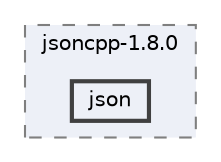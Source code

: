 digraph "/home/alexandros/Documents/PLT/V4/pokemon-championship/extern/jsoncpp-1.8.0/json"
{
 // LATEX_PDF_SIZE
  bgcolor="transparent";
  edge [fontname=Helvetica,fontsize=10,labelfontname=Helvetica,labelfontsize=10];
  node [fontname=Helvetica,fontsize=10,shape=box,height=0.2,width=0.4];
  compound=true
  subgraph clusterdir_bdd7ea06f6b4e18d85e3206db4129210 {
    graph [ bgcolor="#edf0f7", pencolor="grey50", label="jsoncpp-1.8.0", fontname=Helvetica,fontsize=10 style="filled,dashed", URL="dir_bdd7ea06f6b4e18d85e3206db4129210.html",tooltip=""]
  dir_e095cb230af9064cc3d5484984cba957 [label="json", fillcolor="#edf0f7", color="grey25", style="filled,bold", URL="dir_e095cb230af9064cc3d5484984cba957.html",tooltip=""];
  }
}
